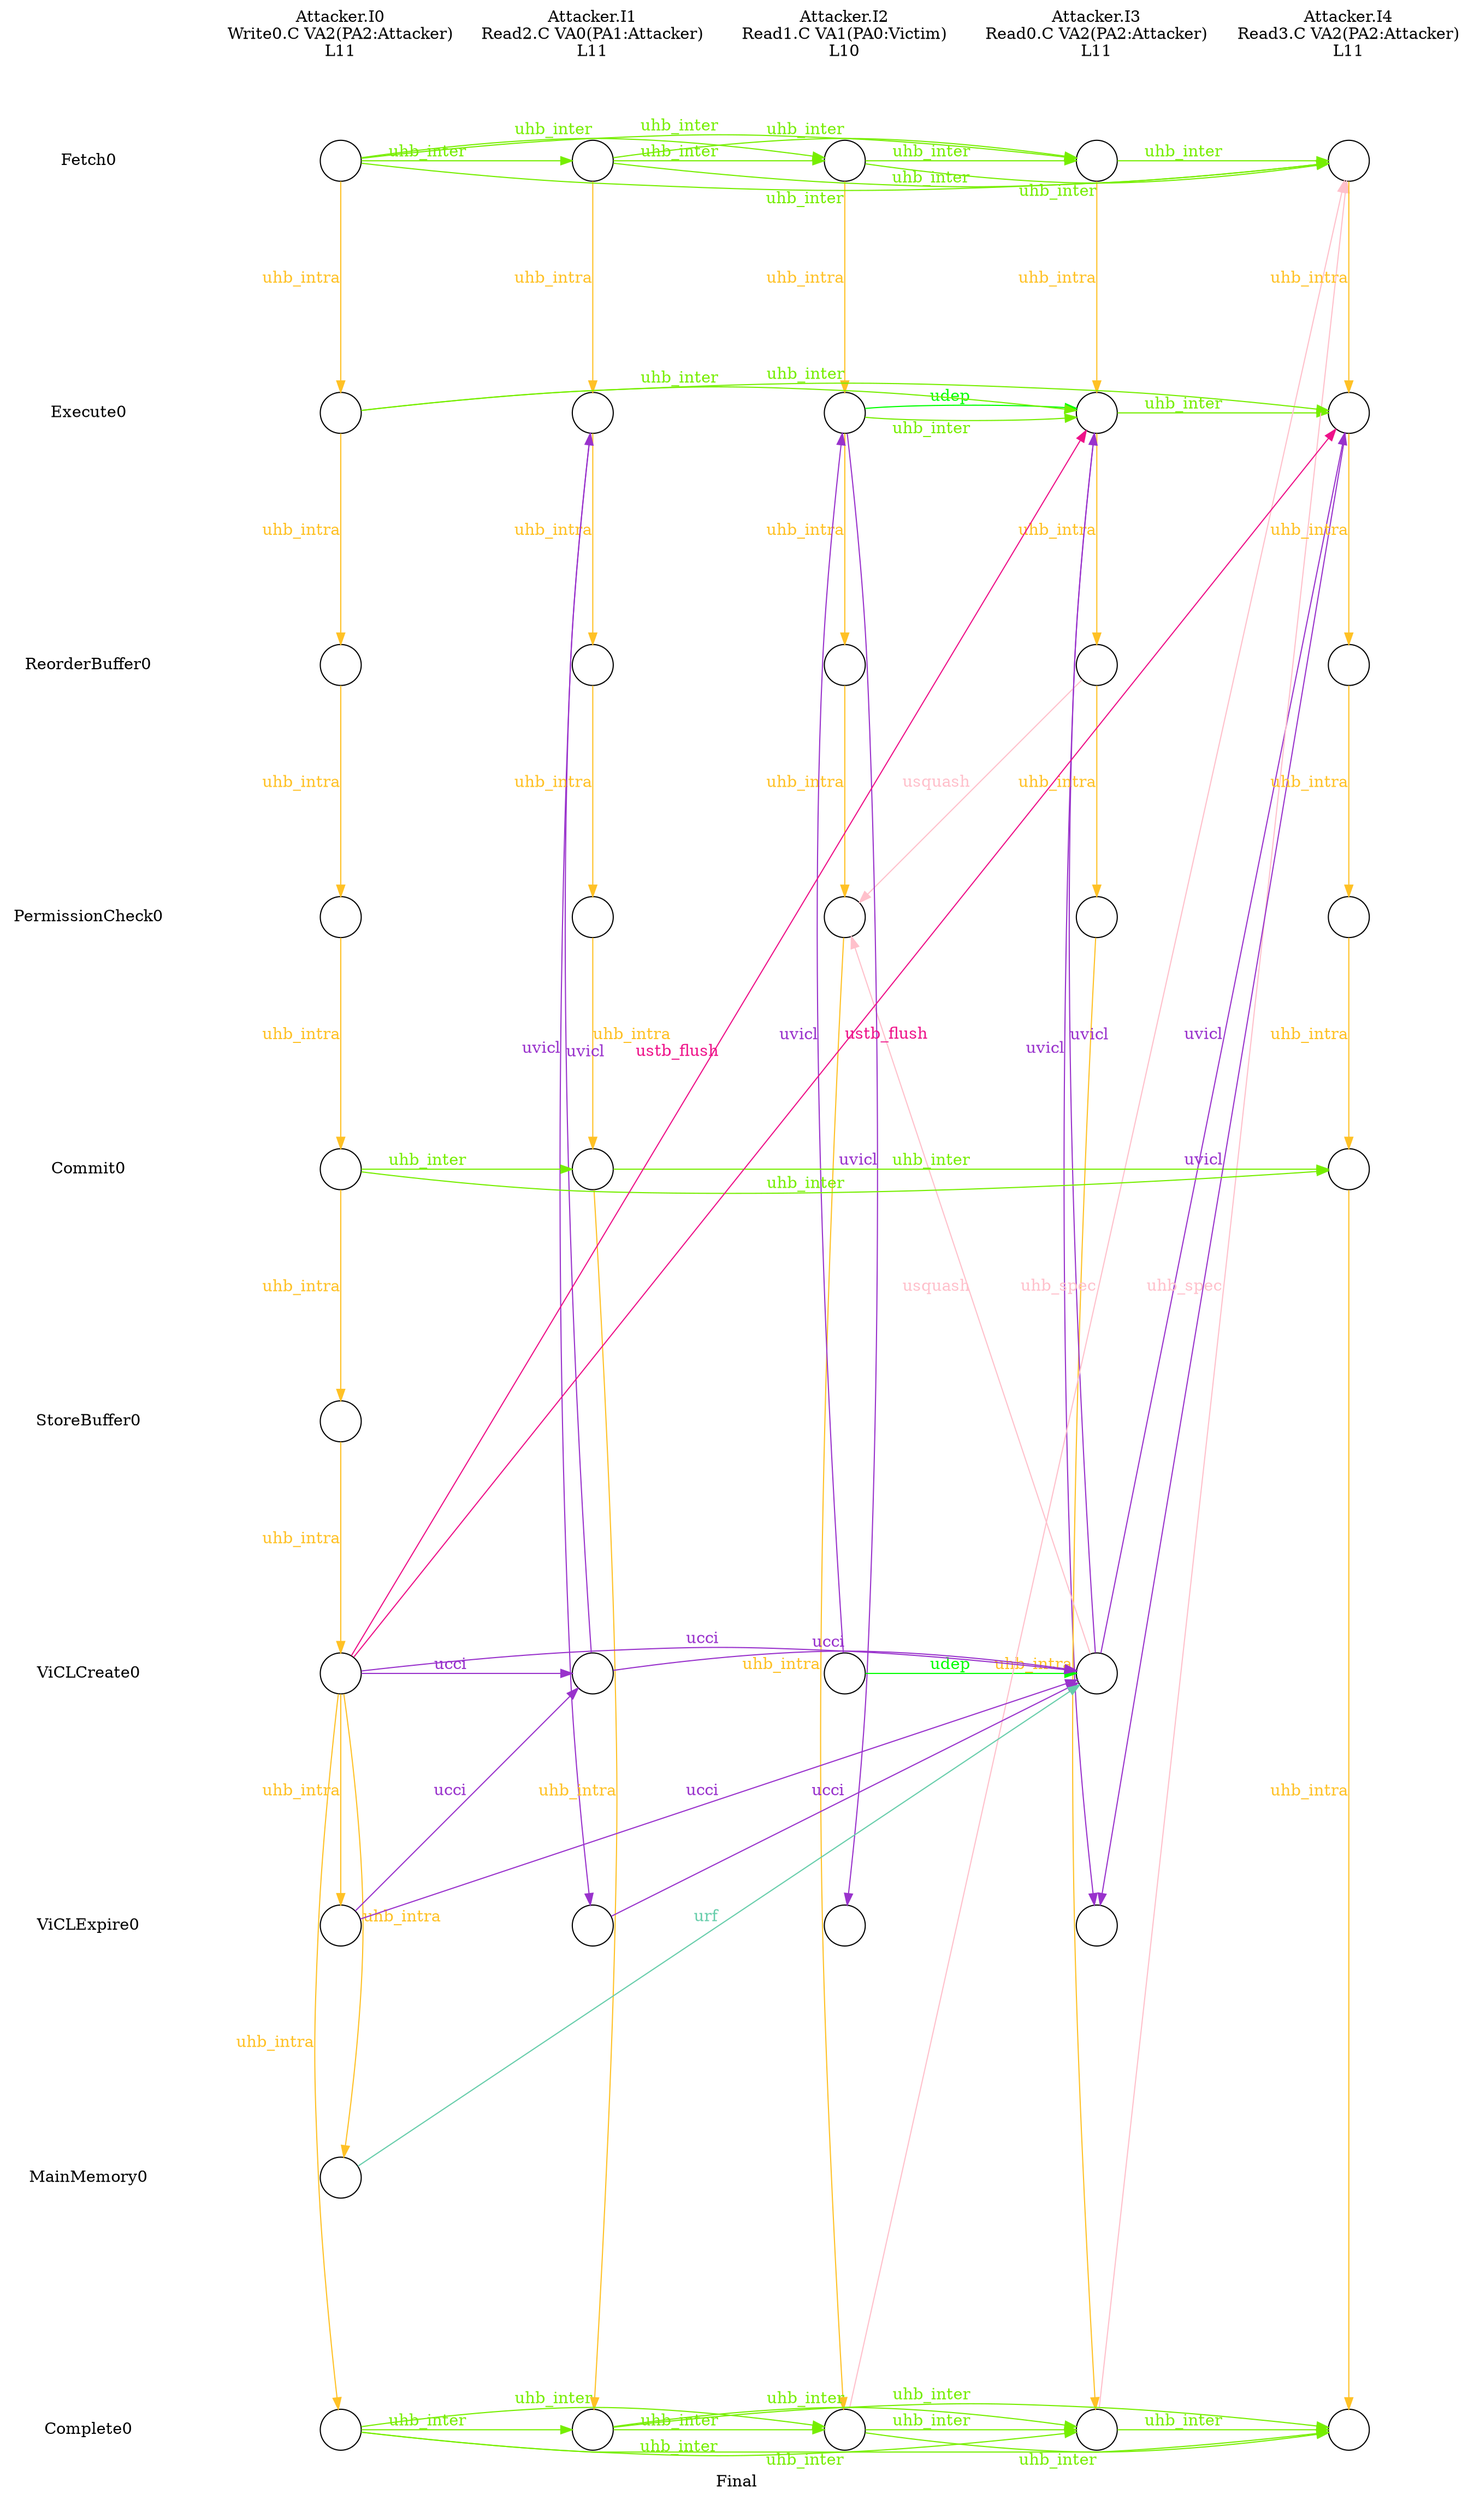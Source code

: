 digraph G {
	layout=neato;
	overlap=scale;
	splines=true;
	label="Final";
	n0_0_label [label="Attacker.I0\nWrite0.C VA2(PA2:Attacker)\nL11\n";pos="1,0.5!";shape=none];
	n1_0_label [label="Attacker.I1\nRead2.C VA0(PA1:Attacker)\nL11\n";pos="2,0.5!";shape=none];
	n2_0_label [label="Attacker.I2\nRead1.C VA1(PA0:Victim)\nL10\n";pos="3,0.5!";shape=none];
	n3_0_label [label="Attacker.I3\nRead0.C VA2(PA2:Attacker)\nL11\n";pos="4,0.5!";shape=none];
	n4_0_label [label="Attacker.I4\nRead3.C VA2(PA2:Attacker)\nL11\n";pos="5,0.5!";shape=none];
	l0_6_label [label="ViCLCreate0";pos="0,-6!";shape=none];
	l0_3_label [label="PermissionCheck0";pos="0,-3!";shape=none];
	l0_4_label [label="Commit0";pos="0,-4!";shape=none];
	l0_5_label [label="StoreBuffer0";pos="0,-5!";shape=none];
	l0_8_label [label="MainMemory0";pos="0,-8!";shape=none];
	l0_2_label [label="ReorderBuffer0";pos="0,-2!";shape=none];
	l0_9_label [label="Complete0";pos="0,-9!";shape=none];
	l0_1_label [label="Execute0";pos="0,-1!";shape=none];
	l0_7_label [label="ViCLExpire0";pos="0,-7!";shape=none];
	l0_0_label [label="Fetch0";pos="0,-0!";shape=none];
	n3_0_0_0_Read0_at_0_0 [shape=circle;label="";pos="4,-0!";];
	n3_0_0_0_Read0_at_0_1 [shape=circle;label="";pos="4,-1!";];
	n3_0_0_0_Read0_at_0_2 [shape=circle;label="";pos="4,-2!";];
	n3_0_0_0_Read0_at_0_3 [shape=circle;label="";pos="4,-3!";];
	n3_0_0_0_Read0_at_0_6 [shape=circle;label="";pos="4,-6!";];
	n3_0_0_0_Read0_at_0_7 [shape=circle;label="";pos="4,-7!";];
	n3_0_0_0_Read0_at_0_9 [shape=circle;label="";pos="4,-9!";];
	n2_0_0_0_Read1_at_0_0 [shape=circle;label="";pos="3,-0!";];
	n2_0_0_0_Read1_at_0_1 [shape=circle;label="";pos="3,-1!";];
	n2_0_0_0_Read1_at_0_2 [shape=circle;label="";pos="3,-2!";];
	n2_0_0_0_Read1_at_0_3 [shape=circle;label="";pos="3,-3!";];
	n2_0_0_0_Read1_at_0_6 [shape=circle;label="";pos="3,-6!";];
	n2_0_0_0_Read1_at_0_7 [shape=circle;label="";pos="3,-7!";];
	n2_0_0_0_Read1_at_0_9 [shape=circle;label="";pos="3,-9!";];
	n1_0_0_0_Read2_at_0_0 [shape=circle;label="";pos="2,-0!";];
	n1_0_0_0_Read2_at_0_1 [shape=circle;label="";pos="2,-1!";];
	n1_0_0_0_Read2_at_0_2 [shape=circle;label="";pos="2,-2!";];
	n1_0_0_0_Read2_at_0_3 [shape=circle;label="";pos="2,-3!";];
	n1_0_0_0_Read2_at_0_4 [shape=circle;label="";pos="2,-4!";];
	n1_0_0_0_Read2_at_0_6 [shape=circle;label="";pos="2,-6!";];
	n1_0_0_0_Read2_at_0_7 [shape=circle;label="";pos="2,-7!";];
	n1_0_0_0_Read2_at_0_9 [shape=circle;label="";pos="2,-9!";];
	n4_0_0_0_Read3_at_0_0 [shape=circle;label="";pos="5,-0!";];
	n4_0_0_0_Read3_at_0_1 [shape=circle;label="";pos="5,-1!";];
	n4_0_0_0_Read3_at_0_2 [shape=circle;label="";pos="5,-2!";];
	n4_0_0_0_Read3_at_0_3 [shape=circle;label="";pos="5,-3!";];
	n4_0_0_0_Read3_at_0_4 [shape=circle;label="";pos="5,-4!";];
	n4_0_0_0_Read3_at_0_9 [shape=circle;label="";pos="5,-9!";];
	n0_0_0_0_Write0_at_0_0 [shape=circle;label="";pos="1,-0!";];
	n0_0_0_0_Write0_at_0_1 [shape=circle;label="";pos="1,-1!";];
	n0_0_0_0_Write0_at_0_2 [shape=circle;label="";pos="1,-2!";];
	n0_0_0_0_Write0_at_0_3 [shape=circle;label="";pos="1,-3!";];
	n0_0_0_0_Write0_at_0_4 [shape=circle;label="";pos="1,-4!";];
	n0_0_0_0_Write0_at_0_5 [shape=circle;label="";pos="1,-5!";];
	n0_0_0_0_Write0_at_0_6 [shape=circle;label="";pos="1,-6!";];
	n0_0_0_0_Write0_at_0_7 [shape=circle;label="";pos="1,-7!";];
	n0_0_0_0_Write0_at_0_8 [shape=circle;label="";pos="1,-8!";];
	n0_0_0_0_Write0_at_0_9 [shape=circle;label="";pos="1,-9!";];
	n0_0_0_0_Write0_at_0_8 -> n3_0_0_0_Read0_at_0_6[label="urf";constraint=false;color="aquamarine3";fontcolor="aquamarine3";];
	n3_0_0_0_Read0_at_0_2 -> n2_0_0_0_Read1_at_0_3[label="usquash";constraint=false;color="pink";fontcolor="pink";];
	n3_0_0_0_Read0_at_0_6 -> n2_0_0_0_Read1_at_0_3[label="usquash";constraint=false;color="pink";fontcolor="pink";];
	n2_0_0_0_Read1_at_0_1 -> n3_0_0_0_Read0_at_0_1[label="udep";constraint=false;color="green";fontcolor="green";];
	n2_0_0_0_Read1_at_0_6 -> n3_0_0_0_Read0_at_0_6[label="udep";constraint=false;color="green";fontcolor="green";];
	n3_0_0_0_Read0_at_0_9 -> n4_0_0_0_Read3_at_0_0[label="uhb_spec";constraint=false;color="pink";fontcolor="pink";];
	n2_0_0_0_Read1_at_0_9 -> n4_0_0_0_Read3_at_0_0[label="uhb_spec";constraint=false;color="pink";fontcolor="pink";];
	n3_0_0_0_Read0_at_0_0 -> n3_0_0_0_Read0_at_0_1[label="uhb_intra";constraint=false;color="goldenrod1";fontcolor="goldenrod1";];
	n3_0_0_0_Read0_at_0_1 -> n3_0_0_0_Read0_at_0_2[label="uhb_intra";constraint=false;color="goldenrod1";fontcolor="goldenrod1";];
	n3_0_0_0_Read0_at_0_2 -> n3_0_0_0_Read0_at_0_3[label="uhb_intra";constraint=false;color="goldenrod1";fontcolor="goldenrod1";];
	n3_0_0_0_Read0_at_0_3 -> n3_0_0_0_Read0_at_0_9[label="uhb_intra";constraint=false;color="goldenrod1";fontcolor="goldenrod1";];
	n2_0_0_0_Read1_at_0_0 -> n2_0_0_0_Read1_at_0_1[label="uhb_intra";constraint=false;color="goldenrod1";fontcolor="goldenrod1";];
	n2_0_0_0_Read1_at_0_1 -> n2_0_0_0_Read1_at_0_2[label="uhb_intra";constraint=false;color="goldenrod1";fontcolor="goldenrod1";];
	n2_0_0_0_Read1_at_0_2 -> n2_0_0_0_Read1_at_0_3[label="uhb_intra";constraint=false;color="goldenrod1";fontcolor="goldenrod1";];
	n2_0_0_0_Read1_at_0_3 -> n2_0_0_0_Read1_at_0_9[label="uhb_intra";constraint=false;color="goldenrod1";fontcolor="goldenrod1";];
	n1_0_0_0_Read2_at_0_0 -> n1_0_0_0_Read2_at_0_1[label="uhb_intra";constraint=false;color="goldenrod1";fontcolor="goldenrod1";];
	n1_0_0_0_Read2_at_0_1 -> n1_0_0_0_Read2_at_0_2[label="uhb_intra";constraint=false;color="goldenrod1";fontcolor="goldenrod1";];
	n1_0_0_0_Read2_at_0_2 -> n1_0_0_0_Read2_at_0_3[label="uhb_intra";constraint=false;color="goldenrod1";fontcolor="goldenrod1";];
	n1_0_0_0_Read2_at_0_3 -> n1_0_0_0_Read2_at_0_4[label="uhb_intra";constraint=false;color="goldenrod1";fontcolor="goldenrod1";];
	n1_0_0_0_Read2_at_0_4 -> n1_0_0_0_Read2_at_0_9[label="uhb_intra";constraint=false;color="goldenrod1";fontcolor="goldenrod1";];
	n4_0_0_0_Read3_at_0_0 -> n4_0_0_0_Read3_at_0_1[label="uhb_intra";constraint=false;color="goldenrod1";fontcolor="goldenrod1";];
	n4_0_0_0_Read3_at_0_1 -> n4_0_0_0_Read3_at_0_2[label="uhb_intra";constraint=false;color="goldenrod1";fontcolor="goldenrod1";];
	n4_0_0_0_Read3_at_0_2 -> n4_0_0_0_Read3_at_0_3[label="uhb_intra";constraint=false;color="goldenrod1";fontcolor="goldenrod1";];
	n4_0_0_0_Read3_at_0_3 -> n4_0_0_0_Read3_at_0_4[label="uhb_intra";constraint=false;color="goldenrod1";fontcolor="goldenrod1";];
	n4_0_0_0_Read3_at_0_4 -> n4_0_0_0_Read3_at_0_9[label="uhb_intra";constraint=false;color="goldenrod1";fontcolor="goldenrod1";];
	n0_0_0_0_Write0_at_0_0 -> n0_0_0_0_Write0_at_0_1[label="uhb_intra";constraint=false;color="goldenrod1";fontcolor="goldenrod1";];
	n0_0_0_0_Write0_at_0_1 -> n0_0_0_0_Write0_at_0_2[label="uhb_intra";constraint=false;color="goldenrod1";fontcolor="goldenrod1";];
	n0_0_0_0_Write0_at_0_2 -> n0_0_0_0_Write0_at_0_3[label="uhb_intra";constraint=false;color="goldenrod1";fontcolor="goldenrod1";];
	n0_0_0_0_Write0_at_0_3 -> n0_0_0_0_Write0_at_0_4[label="uhb_intra";constraint=false;color="goldenrod1";fontcolor="goldenrod1";];
	n0_0_0_0_Write0_at_0_4 -> n0_0_0_0_Write0_at_0_5[label="uhb_intra";constraint=false;color="goldenrod1";fontcolor="goldenrod1";];
	n0_0_0_0_Write0_at_0_5 -> n0_0_0_0_Write0_at_0_6[label="uhb_intra";constraint=false;color="goldenrod1";fontcolor="goldenrod1";];
	n0_0_0_0_Write0_at_0_6 -> n0_0_0_0_Write0_at_0_7[label="uhb_intra";constraint=false;color="goldenrod1";fontcolor="goldenrod1";];
	n0_0_0_0_Write0_at_0_6 -> n0_0_0_0_Write0_at_0_8[label="uhb_intra";constraint=false;color="goldenrod1";fontcolor="goldenrod1";];
	n0_0_0_0_Write0_at_0_6 -> n0_0_0_0_Write0_at_0_9[label="uhb_intra";constraint=false;color="goldenrod1";fontcolor="goldenrod1";];
	n1_0_0_0_Read2_at_0_6 -> n3_0_0_0_Read0_at_0_6[label="ucci";constraint=false;color="darkorchid";fontcolor="darkorchid";];
	n1_0_0_0_Read2_at_0_7 -> n3_0_0_0_Read0_at_0_6[label="ucci";constraint=false;color="darkorchid";fontcolor="darkorchid";];
	n0_0_0_0_Write0_at_0_6 -> n3_0_0_0_Read0_at_0_6[label="ucci";constraint=false;color="darkorchid";fontcolor="darkorchid";];
	n0_0_0_0_Write0_at_0_6 -> n1_0_0_0_Read2_at_0_6[label="ucci";constraint=false;color="darkorchid";fontcolor="darkorchid";];
	n0_0_0_0_Write0_at_0_7 -> n3_0_0_0_Read0_at_0_6[label="ucci";constraint=false;color="darkorchid";fontcolor="darkorchid";];
	n0_0_0_0_Write0_at_0_7 -> n1_0_0_0_Read2_at_0_6[label="ucci";constraint=false;color="darkorchid";fontcolor="darkorchid";];
	n3_0_0_0_Read0_at_0_0 -> n4_0_0_0_Read3_at_0_0[label="uhb_inter";constraint=false;color="chartreuse2";fontcolor="chartreuse2";];
	n3_0_0_0_Read0_at_0_1 -> n4_0_0_0_Read3_at_0_1[label="uhb_inter";constraint=false;color="chartreuse2";fontcolor="chartreuse2";];
	n3_0_0_0_Read0_at_0_9 -> n4_0_0_0_Read3_at_0_9[label="uhb_inter";constraint=false;color="chartreuse2";fontcolor="chartreuse2";];
	n2_0_0_0_Read1_at_0_0 -> n3_0_0_0_Read0_at_0_0[label="uhb_inter";constraint=false;color="chartreuse2";fontcolor="chartreuse2";];
	n2_0_0_0_Read1_at_0_0 -> n4_0_0_0_Read3_at_0_0[label="uhb_inter";constraint=false;color="chartreuse2";fontcolor="chartreuse2";];
	n2_0_0_0_Read1_at_0_1 -> n3_0_0_0_Read0_at_0_1[label="uhb_inter";constraint=false;color="chartreuse2";fontcolor="chartreuse2";];
	n2_0_0_0_Read1_at_0_9 -> n3_0_0_0_Read0_at_0_9[label="uhb_inter";constraint=false;color="chartreuse2";fontcolor="chartreuse2";];
	n2_0_0_0_Read1_at_0_9 -> n4_0_0_0_Read3_at_0_9[label="uhb_inter";constraint=false;color="chartreuse2";fontcolor="chartreuse2";];
	n1_0_0_0_Read2_at_0_0 -> n3_0_0_0_Read0_at_0_0[label="uhb_inter";constraint=false;color="chartreuse2";fontcolor="chartreuse2";];
	n1_0_0_0_Read2_at_0_0 -> n2_0_0_0_Read1_at_0_0[label="uhb_inter";constraint=false;color="chartreuse2";fontcolor="chartreuse2";];
	n1_0_0_0_Read2_at_0_0 -> n4_0_0_0_Read3_at_0_0[label="uhb_inter";constraint=false;color="chartreuse2";fontcolor="chartreuse2";];
	n1_0_0_0_Read2_at_0_4 -> n4_0_0_0_Read3_at_0_4[label="uhb_inter";constraint=false;color="chartreuse2";fontcolor="chartreuse2";];
	n1_0_0_0_Read2_at_0_9 -> n3_0_0_0_Read0_at_0_9[label="uhb_inter";constraint=false;color="chartreuse2";fontcolor="chartreuse2";];
	n1_0_0_0_Read2_at_0_9 -> n2_0_0_0_Read1_at_0_9[label="uhb_inter";constraint=false;color="chartreuse2";fontcolor="chartreuse2";];
	n1_0_0_0_Read2_at_0_9 -> n4_0_0_0_Read3_at_0_9[label="uhb_inter";constraint=false;color="chartreuse2";fontcolor="chartreuse2";];
	n0_0_0_0_Write0_at_0_0 -> n3_0_0_0_Read0_at_0_0[label="uhb_inter";constraint=false;color="chartreuse2";fontcolor="chartreuse2";];
	n0_0_0_0_Write0_at_0_0 -> n2_0_0_0_Read1_at_0_0[label="uhb_inter";constraint=false;color="chartreuse2";fontcolor="chartreuse2";];
	n0_0_0_0_Write0_at_0_0 -> n1_0_0_0_Read2_at_0_0[label="uhb_inter";constraint=false;color="chartreuse2";fontcolor="chartreuse2";];
	n0_0_0_0_Write0_at_0_0 -> n4_0_0_0_Read3_at_0_0[label="uhb_inter";constraint=false;color="chartreuse2";fontcolor="chartreuse2";];
	n0_0_0_0_Write0_at_0_1 -> n3_0_0_0_Read0_at_0_1[label="uhb_inter";constraint=false;color="chartreuse2";fontcolor="chartreuse2";];
	n0_0_0_0_Write0_at_0_1 -> n4_0_0_0_Read3_at_0_1[label="uhb_inter";constraint=false;color="chartreuse2";fontcolor="chartreuse2";];
	n0_0_0_0_Write0_at_0_4 -> n1_0_0_0_Read2_at_0_4[label="uhb_inter";constraint=false;color="chartreuse2";fontcolor="chartreuse2";];
	n0_0_0_0_Write0_at_0_4 -> n4_0_0_0_Read3_at_0_4[label="uhb_inter";constraint=false;color="chartreuse2";fontcolor="chartreuse2";];
	n0_0_0_0_Write0_at_0_9 -> n3_0_0_0_Read0_at_0_9[label="uhb_inter";constraint=false;color="chartreuse2";fontcolor="chartreuse2";];
	n0_0_0_0_Write0_at_0_9 -> n2_0_0_0_Read1_at_0_9[label="uhb_inter";constraint=false;color="chartreuse2";fontcolor="chartreuse2";];
	n0_0_0_0_Write0_at_0_9 -> n1_0_0_0_Read2_at_0_9[label="uhb_inter";constraint=false;color="chartreuse2";fontcolor="chartreuse2";];
	n0_0_0_0_Write0_at_0_9 -> n4_0_0_0_Read3_at_0_9[label="uhb_inter";constraint=false;color="chartreuse2";fontcolor="chartreuse2";];
	n3_0_0_0_Read0_at_0_1 -> n3_0_0_0_Read0_at_0_7[label="uvicl";constraint=false;color="darkorchid";fontcolor="darkorchid";];
	n3_0_0_0_Read0_at_0_6 -> n3_0_0_0_Read0_at_0_1[label="uvicl";constraint=false;color="darkorchid";fontcolor="darkorchid";];
	n3_0_0_0_Read0_at_0_6 -> n4_0_0_0_Read3_at_0_1[label="uvicl";constraint=false;color="darkorchid";fontcolor="darkorchid";];
	n2_0_0_0_Read1_at_0_1 -> n2_0_0_0_Read1_at_0_7[label="uvicl";constraint=false;color="darkorchid";fontcolor="darkorchid";];
	n2_0_0_0_Read1_at_0_6 -> n2_0_0_0_Read1_at_0_1[label="uvicl";constraint=false;color="darkorchid";fontcolor="darkorchid";];
	n1_0_0_0_Read2_at_0_1 -> n1_0_0_0_Read2_at_0_7[label="uvicl";constraint=false;color="darkorchid";fontcolor="darkorchid";];
	n1_0_0_0_Read2_at_0_6 -> n1_0_0_0_Read2_at_0_1[label="uvicl";constraint=false;color="darkorchid";fontcolor="darkorchid";];
	n4_0_0_0_Read3_at_0_1 -> n3_0_0_0_Read0_at_0_7[label="uvicl";constraint=false;color="darkorchid";fontcolor="darkorchid";];
	n0_0_0_0_Write0_at_0_6 -> n3_0_0_0_Read0_at_0_1[label="ustb_flush";constraint=false;color="deeppink2";fontcolor="deeppink2";];
	n0_0_0_0_Write0_at_0_6 -> n4_0_0_0_Read3_at_0_1[label="ustb_flush";constraint=false;color="deeppink2";fontcolor="deeppink2";];
}
